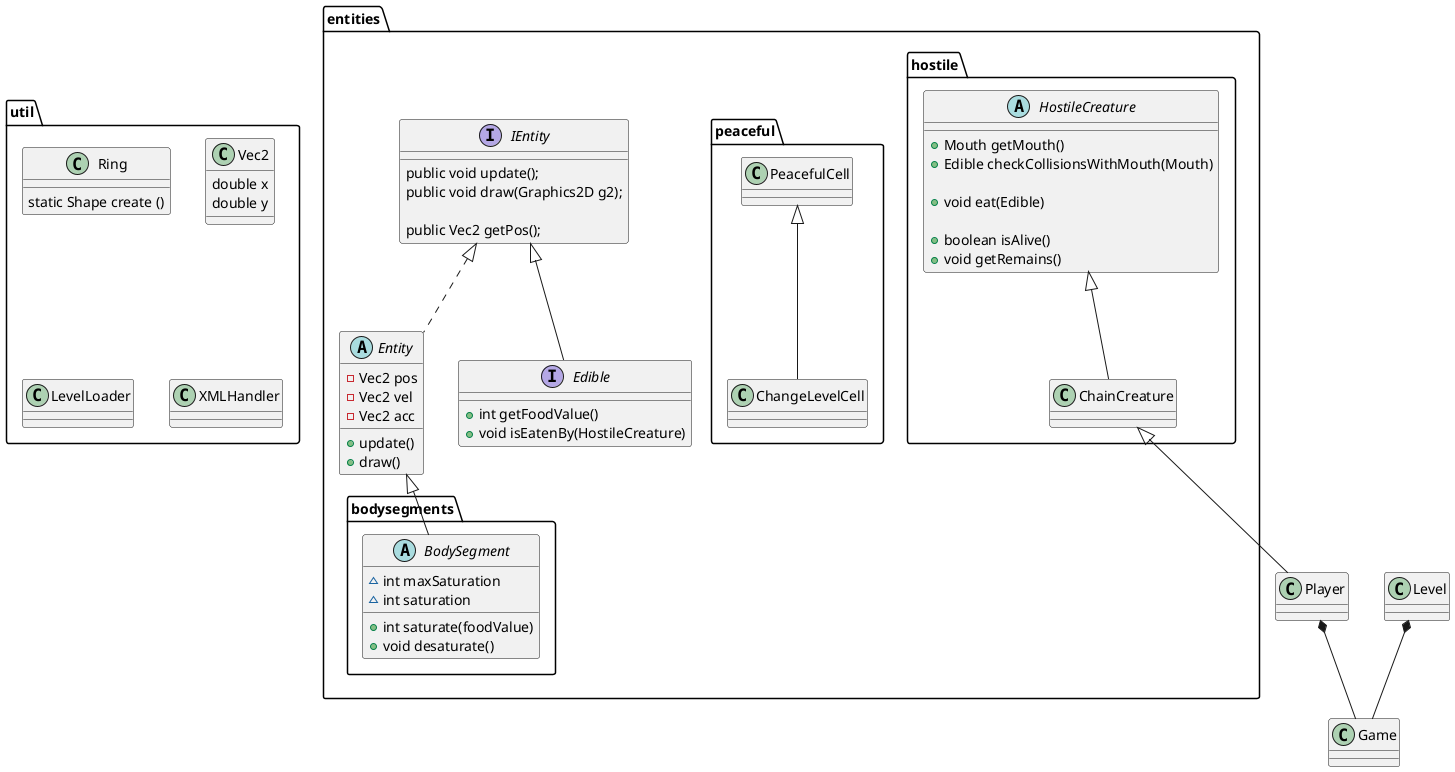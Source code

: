 @startuml
package entities {
    abstract class Entity implements IEntity {
        - Vec2 pos
        - Vec2 vel
        - Vec2 acc

        + update()
        + draw()
    }
    interface IEntity {
          public void update();
        public void draw(Graphics2D g2);

        public Vec2 getPos();
    }

    interface Edible extends IEntity {
        + int getFoodValue()
        + void isEatenBy(HostileCreature)
    } 
}

package entities.bodysegments {
    abstract BodySegment extends entities.Entity {
        ~ int maxSaturation
        ~ int saturation
        + int saturate(foodValue)
        + void desaturate()

    } 
}

package entities.hostile {
    abstract class HostileCreature {
        + Mouth getMouth()
        + Edible checkCollisionsWithMouth(Mouth)
        
        + void eat(Edible)
        
        + boolean isAlive()
        + void getRemains()
    }
    class ChainCreature extends HostileCreature
}

package entities.peaceful {
    class PeacefulCell
    class ChangeLevelCell  extends PeacefulCell

}

package util {
    class Ring {
        static Shape create ()
    }
    class Vec2 {
        double x
        double y
    }
    class LevelLoader {
        
    }
    class XMLHandler
}


class Game {
}

class Player extends entities.hostile.ChainCreature

class Level {

}
Level *-- Game
Player *-- Game
@enduml